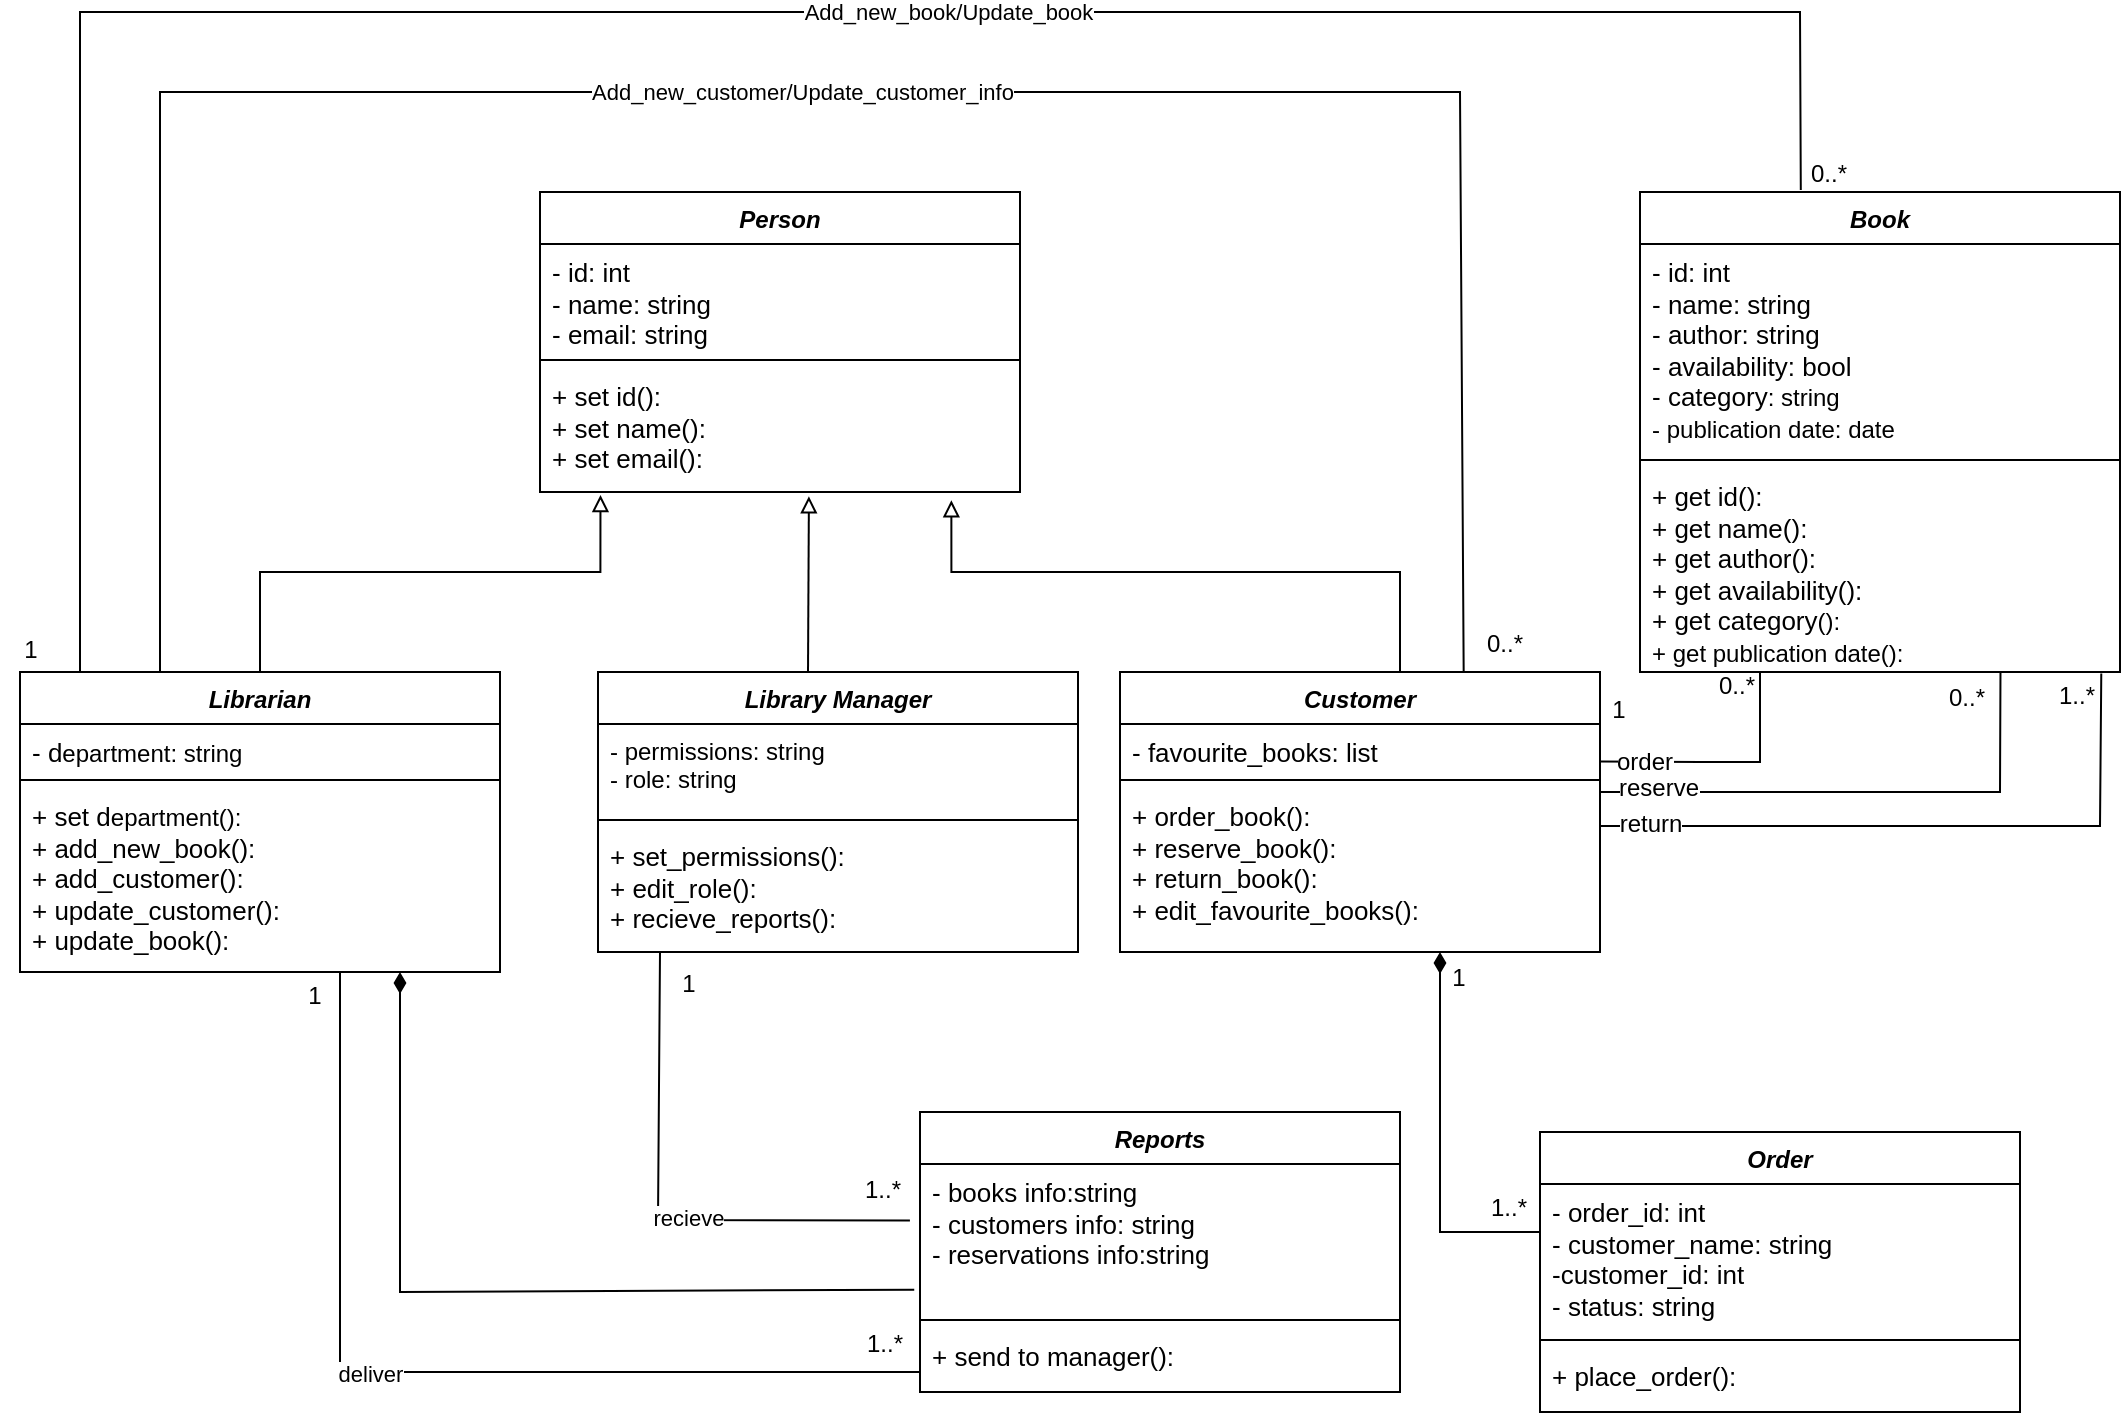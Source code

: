 <mxfile version="24.2.5" type="device">
  <diagram name="Page-1" id="64BdEkmv2L7eCBl4_PBW">
    <mxGraphModel dx="721" dy="359" grid="1" gridSize="10" guides="1" tooltips="1" connect="1" arrows="1" fold="1" page="1" pageScale="1" pageWidth="1169" pageHeight="827" math="0" shadow="0">
      <root>
        <mxCell id="0" />
        <mxCell id="1" parent="0" />
        <mxCell id="aCbMJu1DOej3NSSiqK0G-1" value="&lt;i&gt;Person&lt;/i&gt;" style="swimlane;fontStyle=1;align=center;verticalAlign=top;childLayout=stackLayout;horizontal=1;startSize=26;horizontalStack=0;resizeParent=1;resizeParentMax=0;resizeLast=0;collapsible=1;marginBottom=0;whiteSpace=wrap;html=1;" parent="1" vertex="1">
          <mxGeometry x="290" y="130" width="240" height="150" as="geometry">
            <mxRectangle x="470" y="170" width="80" height="30" as="alternateBounds" />
          </mxGeometry>
        </mxCell>
        <mxCell id="aCbMJu1DOej3NSSiqK0G-2" value="&lt;font style=&quot;font-size: 13px;&quot;&gt;- id: int&lt;/font&gt;&lt;div style=&quot;font-size: 13px;&quot;&gt;&lt;font style=&quot;font-size: 13px;&quot;&gt;- name: string&lt;/font&gt;&lt;/div&gt;&lt;div style=&quot;font-size: 13px;&quot;&gt;&lt;font style=&quot;font-size: 13px;&quot;&gt;- email: string&lt;/font&gt;&lt;/div&gt;" style="text;strokeColor=none;fillColor=none;align=left;verticalAlign=top;spacingLeft=4;spacingRight=4;overflow=hidden;rotatable=0;points=[[0,0.5],[1,0.5]];portConstraint=eastwest;whiteSpace=wrap;html=1;" parent="aCbMJu1DOej3NSSiqK0G-1" vertex="1">
          <mxGeometry y="26" width="240" height="54" as="geometry" />
        </mxCell>
        <mxCell id="aCbMJu1DOej3NSSiqK0G-3" value="" style="line;strokeWidth=1;fillColor=none;align=left;verticalAlign=middle;spacingTop=-1;spacingLeft=3;spacingRight=3;rotatable=0;labelPosition=right;points=[];portConstraint=eastwest;strokeColor=inherit;" parent="aCbMJu1DOej3NSSiqK0G-1" vertex="1">
          <mxGeometry y="80" width="240" height="8" as="geometry" />
        </mxCell>
        <mxCell id="aCbMJu1DOej3NSSiqK0G-4" value="&lt;font style=&quot;font-size: 13px;&quot;&gt;+ set id():&amp;nbsp;&lt;/font&gt;&lt;div style=&quot;font-size: 13px;&quot;&gt;&lt;font style=&quot;font-size: 13px;&quot;&gt;+ set name():&lt;/font&gt;&lt;/div&gt;&lt;div style=&quot;font-size: 13px;&quot;&gt;&lt;font style=&quot;font-size: 13px;&quot;&gt;+ set email():&lt;/font&gt;&lt;/div&gt;" style="text;strokeColor=none;fillColor=none;align=left;verticalAlign=top;spacingLeft=4;spacingRight=4;overflow=hidden;rotatable=0;points=[[0,0.5],[1,0.5]];portConstraint=eastwest;whiteSpace=wrap;html=1;" parent="aCbMJu1DOej3NSSiqK0G-1" vertex="1">
          <mxGeometry y="88" width="240" height="62" as="geometry" />
        </mxCell>
        <mxCell id="aCbMJu1DOej3NSSiqK0G-13" value="&lt;i&gt;Librarian&lt;/i&gt;" style="swimlane;fontStyle=1;align=center;verticalAlign=top;childLayout=stackLayout;horizontal=1;startSize=26;horizontalStack=0;resizeParent=1;resizeParentMax=0;resizeLast=0;collapsible=1;marginBottom=0;whiteSpace=wrap;html=1;" parent="1" vertex="1">
          <mxGeometry x="30" y="370" width="240" height="150" as="geometry">
            <mxRectangle x="470" y="170" width="80" height="30" as="alternateBounds" />
          </mxGeometry>
        </mxCell>
        <mxCell id="aCbMJu1DOej3NSSiqK0G-14" value="&lt;span style=&quot;font-size: 13px;&quot;&gt;- d&lt;/span&gt;epartment: string&amp;nbsp;" style="text;strokeColor=none;fillColor=none;align=left;verticalAlign=top;spacingLeft=4;spacingRight=4;overflow=hidden;rotatable=0;points=[[0,0.5],[1,0.5]];portConstraint=eastwest;whiteSpace=wrap;html=1;" parent="aCbMJu1DOej3NSSiqK0G-13" vertex="1">
          <mxGeometry y="26" width="240" height="24" as="geometry" />
        </mxCell>
        <mxCell id="aCbMJu1DOej3NSSiqK0G-15" value="" style="line;strokeWidth=1;fillColor=none;align=left;verticalAlign=middle;spacingTop=-1;spacingLeft=3;spacingRight=3;rotatable=0;labelPosition=right;points=[];portConstraint=eastwest;strokeColor=inherit;" parent="aCbMJu1DOej3NSSiqK0G-13" vertex="1">
          <mxGeometry y="50" width="240" height="8" as="geometry" />
        </mxCell>
        <mxCell id="aCbMJu1DOej3NSSiqK0G-16" value="&lt;span style=&quot;font-size: 13px;&quot;&gt;+ set&amp;nbsp;&lt;/span&gt;&lt;span style=&quot;font-size: 13px;&quot;&gt;d&lt;/span&gt;epartment():&lt;span style=&quot;font-size: 13px;&quot;&gt;&amp;nbsp;&lt;/span&gt;&lt;div&gt;&lt;span style=&quot;font-size: 13px;&quot;&gt;+ add_new_book():&lt;/span&gt;&lt;/div&gt;&lt;div&gt;&lt;span style=&quot;font-size: 13px;&quot;&gt;+ add_customer():&lt;/span&gt;&lt;/div&gt;&lt;div&gt;&lt;span style=&quot;font-size: 13px;&quot;&gt;+ update_customer():&lt;/span&gt;&lt;/div&gt;&lt;div&gt;&lt;span style=&quot;font-size: 13px;&quot;&gt;+ update_book():&lt;/span&gt;&lt;/div&gt;&lt;div&gt;&lt;br&gt;&lt;/div&gt;" style="text;strokeColor=none;fillColor=none;align=left;verticalAlign=top;spacingLeft=4;spacingRight=4;overflow=hidden;rotatable=0;points=[[0,0.5],[1,0.5]];portConstraint=eastwest;whiteSpace=wrap;html=1;" parent="aCbMJu1DOej3NSSiqK0G-13" vertex="1">
          <mxGeometry y="58" width="240" height="92" as="geometry" />
        </mxCell>
        <mxCell id="aCbMJu1DOej3NSSiqK0G-17" value="&lt;i&gt;Library Manager&lt;/i&gt;" style="swimlane;fontStyle=1;align=center;verticalAlign=top;childLayout=stackLayout;horizontal=1;startSize=26;horizontalStack=0;resizeParent=1;resizeParentMax=0;resizeLast=0;collapsible=1;marginBottom=0;whiteSpace=wrap;html=1;" parent="1" vertex="1">
          <mxGeometry x="319" y="370" width="240" height="140" as="geometry">
            <mxRectangle x="470" y="170" width="80" height="30" as="alternateBounds" />
          </mxGeometry>
        </mxCell>
        <mxCell id="aCbMJu1DOej3NSSiqK0G-18" value="- permissions: string&lt;div&gt;- role: string&lt;/div&gt;" style="text;strokeColor=none;fillColor=none;align=left;verticalAlign=top;spacingLeft=4;spacingRight=4;overflow=hidden;rotatable=0;points=[[0,0.5],[1,0.5]];portConstraint=eastwest;whiteSpace=wrap;html=1;" parent="aCbMJu1DOej3NSSiqK0G-17" vertex="1">
          <mxGeometry y="26" width="240" height="44" as="geometry" />
        </mxCell>
        <mxCell id="aCbMJu1DOej3NSSiqK0G-19" value="" style="line;strokeWidth=1;fillColor=none;align=left;verticalAlign=middle;spacingTop=-1;spacingLeft=3;spacingRight=3;rotatable=0;labelPosition=right;points=[];portConstraint=eastwest;strokeColor=inherit;" parent="aCbMJu1DOej3NSSiqK0G-17" vertex="1">
          <mxGeometry y="70" width="240" height="8" as="geometry" />
        </mxCell>
        <mxCell id="aCbMJu1DOej3NSSiqK0G-20" value="&lt;span style=&quot;font-size: 13px;&quot;&gt;+ set_permissions():&lt;/span&gt;&lt;div&gt;&lt;span style=&quot;font-size: 13px;&quot;&gt;+ edit_role():&lt;/span&gt;&lt;/div&gt;&lt;div&gt;&lt;span style=&quot;font-size: 13px;&quot;&gt;+ recieve_reports():&lt;/span&gt;&lt;/div&gt;" style="text;strokeColor=none;fillColor=none;align=left;verticalAlign=top;spacingLeft=4;spacingRight=4;overflow=hidden;rotatable=0;points=[[0,0.5],[1,0.5]];portConstraint=eastwest;whiteSpace=wrap;html=1;" parent="aCbMJu1DOej3NSSiqK0G-17" vertex="1">
          <mxGeometry y="78" width="240" height="62" as="geometry" />
        </mxCell>
        <mxCell id="aCbMJu1DOej3NSSiqK0G-35" value="" style="endArrow=block;html=1;rounded=0;jumpSize=6;endFill=0;entryX=0.621;entryY=1.035;entryDx=0;entryDy=0;entryPerimeter=0;strokeWidth=1;" parent="1" edge="1">
          <mxGeometry width="50" height="50" relative="1" as="geometry">
            <mxPoint x="424.0" y="370" as="sourcePoint" />
            <mxPoint x="424.46" y="282.17" as="targetPoint" />
          </mxGeometry>
        </mxCell>
        <mxCell id="aCbMJu1DOej3NSSiqK0G-38" style="edgeStyle=orthogonalEdgeStyle;rounded=0;orthogonalLoop=1;jettySize=auto;html=1;entryX=0.126;entryY=1.024;entryDx=0;entryDy=0;entryPerimeter=0;endArrow=block;endFill=0;" parent="1" source="aCbMJu1DOej3NSSiqK0G-13" target="aCbMJu1DOej3NSSiqK0G-4" edge="1">
          <mxGeometry relative="1" as="geometry">
            <Array as="points">
              <mxPoint x="150" y="320" />
              <mxPoint x="320" y="320" />
            </Array>
          </mxGeometry>
        </mxCell>
        <mxCell id="aCbMJu1DOej3NSSiqK0G-39" style="edgeStyle=orthogonalEdgeStyle;rounded=0;orthogonalLoop=1;jettySize=auto;html=1;entryX=0.857;entryY=1.067;entryDx=0;entryDy=0;entryPerimeter=0;endArrow=block;endFill=0;" parent="1" target="aCbMJu1DOej3NSSiqK0G-4" edge="1">
          <mxGeometry relative="1" as="geometry">
            <mxPoint x="720" y="370" as="sourcePoint" />
            <Array as="points">
              <mxPoint x="720" y="320" />
              <mxPoint x="496" y="320" />
            </Array>
          </mxGeometry>
        </mxCell>
        <mxCell id="aCbMJu1DOej3NSSiqK0G-41" value="&lt;i&gt;Customer&lt;/i&gt;" style="swimlane;fontStyle=1;align=center;verticalAlign=top;childLayout=stackLayout;horizontal=1;startSize=26;horizontalStack=0;resizeParent=1;resizeParentMax=0;resizeLast=0;collapsible=1;marginBottom=0;whiteSpace=wrap;html=1;" parent="1" vertex="1">
          <mxGeometry x="580" y="370" width="240" height="140" as="geometry">
            <mxRectangle x="470" y="170" width="80" height="30" as="alternateBounds" />
          </mxGeometry>
        </mxCell>
        <mxCell id="aCbMJu1DOej3NSSiqK0G-42" value="&lt;span style=&quot;font-size: 13px;&quot;&gt;- favourite_books: list&lt;/span&gt;" style="text;strokeColor=none;fillColor=none;align=left;verticalAlign=top;spacingLeft=4;spacingRight=4;overflow=hidden;rotatable=0;points=[[0,0.5],[1,0.5]];portConstraint=eastwest;whiteSpace=wrap;html=1;" parent="aCbMJu1DOej3NSSiqK0G-41" vertex="1">
          <mxGeometry y="26" width="240" height="24" as="geometry" />
        </mxCell>
        <mxCell id="aCbMJu1DOej3NSSiqK0G-43" value="" style="line;strokeWidth=1;fillColor=none;align=left;verticalAlign=middle;spacingTop=-1;spacingLeft=3;spacingRight=3;rotatable=0;labelPosition=right;points=[];portConstraint=eastwest;strokeColor=inherit;" parent="aCbMJu1DOej3NSSiqK0G-41" vertex="1">
          <mxGeometry y="50" width="240" height="8" as="geometry" />
        </mxCell>
        <mxCell id="aCbMJu1DOej3NSSiqK0G-44" value="&lt;span style=&quot;font-size: 13px;&quot;&gt;+ order_book():&lt;/span&gt;&lt;div&gt;&lt;span style=&quot;font-size: 13px;&quot;&gt;+ reserve_book():&lt;/span&gt;&lt;/div&gt;&lt;div&gt;&lt;span style=&quot;font-size: 13px;&quot;&gt;+ return_book():&lt;/span&gt;&lt;/div&gt;&lt;div&gt;&lt;span style=&quot;font-size: 13px;&quot;&gt;+ edit_favourite_books():&lt;/span&gt;&lt;/div&gt;" style="text;strokeColor=none;fillColor=none;align=left;verticalAlign=top;spacingLeft=4;spacingRight=4;overflow=hidden;rotatable=0;points=[[0,0.5],[1,0.5]];portConstraint=eastwest;whiteSpace=wrap;html=1;" parent="aCbMJu1DOej3NSSiqK0G-41" vertex="1">
          <mxGeometry y="58" width="240" height="82" as="geometry" />
        </mxCell>
        <mxCell id="aCbMJu1DOej3NSSiqK0G-45" value="&lt;i&gt;Book&lt;/i&gt;" style="swimlane;fontStyle=1;align=center;verticalAlign=top;childLayout=stackLayout;horizontal=1;startSize=26;horizontalStack=0;resizeParent=1;resizeParentMax=0;resizeLast=0;collapsible=1;marginBottom=0;whiteSpace=wrap;html=1;" parent="1" vertex="1">
          <mxGeometry x="840" y="130" width="240" height="240" as="geometry">
            <mxRectangle x="470" y="170" width="80" height="30" as="alternateBounds" />
          </mxGeometry>
        </mxCell>
        <mxCell id="aCbMJu1DOej3NSSiqK0G-46" value="&lt;font style=&quot;font-size: 13px;&quot;&gt;- id: int&lt;/font&gt;&lt;div style=&quot;font-size: 13px;&quot;&gt;&lt;font style=&quot;font-size: 13px;&quot;&gt;- name: string&lt;/font&gt;&lt;/div&gt;&lt;div style=&quot;font-size: 13px;&quot;&gt;&lt;font style=&quot;font-size: 13px;&quot;&gt;- author: string&lt;/font&gt;&lt;/div&gt;&lt;div style=&quot;font-size: 13px;&quot;&gt;&lt;font style=&quot;font-size: 13px;&quot;&gt;- availability: bool&lt;/font&gt;&lt;/div&gt;&lt;div style=&quot;font-size: 13px;&quot;&gt;&lt;span style=&quot;background-color: initial;&quot;&gt;- c&lt;/span&gt;ategory&lt;span style=&quot;background-color: initial; font-size: 12px;&quot;&gt;: string&amp;nbsp;&lt;/span&gt;&lt;/div&gt;&lt;div style=&quot;font-size: 13px;&quot;&gt;&lt;span style=&quot;background-color: initial; font-size: 12px;&quot;&gt;- p&lt;/span&gt;&lt;span style=&quot;background-color: initial; font-size: 12px;&quot;&gt;ublication date: date&lt;/span&gt;&lt;/div&gt;" style="text;strokeColor=none;fillColor=none;align=left;verticalAlign=top;spacingLeft=4;spacingRight=4;overflow=hidden;rotatable=0;points=[[0,0.5],[1,0.5]];portConstraint=eastwest;whiteSpace=wrap;html=1;" parent="aCbMJu1DOej3NSSiqK0G-45" vertex="1">
          <mxGeometry y="26" width="240" height="104" as="geometry" />
        </mxCell>
        <mxCell id="aCbMJu1DOej3NSSiqK0G-47" value="" style="line;strokeWidth=1;fillColor=none;align=left;verticalAlign=middle;spacingTop=-1;spacingLeft=3;spacingRight=3;rotatable=0;labelPosition=right;points=[];portConstraint=eastwest;strokeColor=inherit;" parent="aCbMJu1DOej3NSSiqK0G-45" vertex="1">
          <mxGeometry y="130" width="240" height="8" as="geometry" />
        </mxCell>
        <mxCell id="aCbMJu1DOej3NSSiqK0G-48" value="&lt;font style=&quot;font-size: 13px;&quot;&gt;+ get id():&amp;nbsp;&lt;/font&gt;&lt;div style=&quot;font-size: 13px;&quot;&gt;&lt;font style=&quot;font-size: 13px;&quot;&gt;+ get name():&lt;/font&gt;&lt;/div&gt;&lt;div style=&quot;font-size: 13px;&quot;&gt;&lt;font style=&quot;font-size: 13px;&quot;&gt;+ get author():&lt;/font&gt;&lt;/div&gt;&lt;div style=&quot;font-size: 13px;&quot;&gt;&lt;font style=&quot;font-size: 13px;&quot;&gt;+ get&amp;nbsp;&lt;/font&gt;&lt;span style=&quot;background-color: initial;&quot;&gt;availability():&lt;/span&gt;&lt;/div&gt;&lt;div style=&quot;font-size: 13px;&quot;&gt;&lt;span style=&quot;background-color: initial;&quot;&gt;+ get c&lt;/span&gt;ategory&lt;span style=&quot;background-color: initial; font-size: 12px;&quot;&gt;():&lt;/span&gt;&lt;/div&gt;&lt;div style=&quot;font-size: 13px;&quot;&gt;&lt;span style=&quot;background-color: initial; font-size: 12px;&quot;&gt;+ get p&lt;/span&gt;&lt;span style=&quot;background-color: initial; font-size: 12px;&quot;&gt;ublication date():&lt;/span&gt;&lt;/div&gt;" style="text;strokeColor=none;fillColor=none;align=left;verticalAlign=top;spacingLeft=4;spacingRight=4;overflow=hidden;rotatable=0;points=[[0,0.5],[1,0.5]];portConstraint=eastwest;whiteSpace=wrap;html=1;" parent="aCbMJu1DOej3NSSiqK0G-45" vertex="1">
          <mxGeometry y="138" width="240" height="102" as="geometry" />
        </mxCell>
        <mxCell id="aCbMJu1DOej3NSSiqK0G-49" value="&lt;i&gt;Order&lt;/i&gt;" style="swimlane;fontStyle=1;align=center;verticalAlign=top;childLayout=stackLayout;horizontal=1;startSize=26;horizontalStack=0;resizeParent=1;resizeParentMax=0;resizeLast=0;collapsible=1;marginBottom=0;whiteSpace=wrap;html=1;" parent="1" vertex="1">
          <mxGeometry x="790" y="600" width="240" height="140" as="geometry">
            <mxRectangle x="470" y="170" width="80" height="30" as="alternateBounds" />
          </mxGeometry>
        </mxCell>
        <mxCell id="aCbMJu1DOej3NSSiqK0G-50" value="&lt;span style=&quot;font-size: 13px;&quot;&gt;- order_id: int&lt;/span&gt;&lt;div&gt;&lt;span style=&quot;font-size: 13px;&quot;&gt;- customer_name: string&lt;/span&gt;&lt;/div&gt;&lt;div&gt;&lt;span style=&quot;font-size: 13px;&quot;&gt;-customer_id: int&lt;/span&gt;&lt;/div&gt;&lt;div&gt;&lt;span style=&quot;font-size: 13px;&quot;&gt;- status: string&amp;nbsp;&lt;/span&gt;&lt;/div&gt;" style="text;strokeColor=none;fillColor=none;align=left;verticalAlign=top;spacingLeft=4;spacingRight=4;overflow=hidden;rotatable=0;points=[[0,0.5],[1,0.5]];portConstraint=eastwest;whiteSpace=wrap;html=1;" parent="aCbMJu1DOej3NSSiqK0G-49" vertex="1">
          <mxGeometry y="26" width="240" height="74" as="geometry" />
        </mxCell>
        <mxCell id="aCbMJu1DOej3NSSiqK0G-51" value="" style="line;strokeWidth=1;fillColor=none;align=left;verticalAlign=middle;spacingTop=-1;spacingLeft=3;spacingRight=3;rotatable=0;labelPosition=right;points=[];portConstraint=eastwest;strokeColor=inherit;" parent="aCbMJu1DOej3NSSiqK0G-49" vertex="1">
          <mxGeometry y="100" width="240" height="8" as="geometry" />
        </mxCell>
        <mxCell id="aCbMJu1DOej3NSSiqK0G-52" value="&lt;span style=&quot;font-size: 13px;&quot;&gt;+ place_order():&lt;/span&gt;" style="text;strokeColor=none;fillColor=none;align=left;verticalAlign=top;spacingLeft=4;spacingRight=4;overflow=hidden;rotatable=0;points=[[0,0.5],[1,0.5]];portConstraint=eastwest;whiteSpace=wrap;html=1;" parent="aCbMJu1DOej3NSSiqK0G-49" vertex="1">
          <mxGeometry y="108" width="240" height="32" as="geometry" />
        </mxCell>
        <mxCell id="aCbMJu1DOej3NSSiqK0G-57" value="" style="endArrow=diamondThin;startArrow=none;endFill=1;startFill=0;endSize=8;html=1;labelBackgroundColor=none;rounded=0;" parent="1" edge="1">
          <mxGeometry width="160" relative="1" as="geometry">
            <mxPoint x="790" y="650" as="sourcePoint" />
            <mxPoint x="740" y="510" as="targetPoint" />
            <Array as="points">
              <mxPoint x="740" y="650" />
            </Array>
          </mxGeometry>
        </mxCell>
        <mxCell id="aCbMJu1DOej3NSSiqK0G-66" value="" style="endArrow=none;html=1;rounded=0;entryX=0.961;entryY=1.037;entryDx=0;entryDy=0;entryPerimeter=0;" parent="1" edge="1">
          <mxGeometry width="50" height="50" relative="1" as="geometry">
            <mxPoint x="820" y="447" as="sourcePoint" />
            <mxPoint x="1070.64" y="370.774" as="targetPoint" />
            <Array as="points">
              <mxPoint x="860" y="447" />
              <mxPoint x="970" y="447" />
              <mxPoint x="1030" y="447" />
              <mxPoint x="1060" y="447" />
              <mxPoint x="1070" y="447" />
            </Array>
          </mxGeometry>
        </mxCell>
        <mxCell id="aCbMJu1DOej3NSSiqK0G-74" value="return" style="edgeLabel;html=1;align=center;verticalAlign=middle;resizable=0;points=[];fontSize=12;" parent="aCbMJu1DOej3NSSiqK0G-66" vertex="1" connectable="0">
          <mxGeometry x="-0.875" relative="1" as="geometry">
            <mxPoint x="4" y="-1" as="offset" />
          </mxGeometry>
        </mxCell>
        <mxCell id="aCbMJu1DOej3NSSiqK0G-68" value="" style="endArrow=none;html=1;rounded=0;entryX=0.751;entryY=1.004;entryDx=0;entryDy=0;entryPerimeter=0;" parent="1" target="aCbMJu1DOej3NSSiqK0G-48" edge="1">
          <mxGeometry width="50" height="50" relative="1" as="geometry">
            <mxPoint x="820" y="430" as="sourcePoint" />
            <mxPoint x="900" y="430" as="targetPoint" />
            <Array as="points">
              <mxPoint x="920" y="430" />
              <mxPoint x="980" y="430" />
              <mxPoint x="1010" y="430" />
              <mxPoint x="1020" y="430" />
            </Array>
          </mxGeometry>
        </mxCell>
        <mxCell id="aCbMJu1DOej3NSSiqK0G-73" value="reserve" style="edgeLabel;html=1;align=center;verticalAlign=middle;resizable=0;points=[];fontSize=12;" parent="aCbMJu1DOej3NSSiqK0G-68" vertex="1" connectable="0">
          <mxGeometry x="-0.862" y="-1" relative="1" as="geometry">
            <mxPoint x="11" y="-3" as="offset" />
          </mxGeometry>
        </mxCell>
        <mxCell id="aCbMJu1DOej3NSSiqK0G-69" value="" style="endArrow=none;html=1;rounded=0;" parent="1" edge="1">
          <mxGeometry width="50" height="50" relative="1" as="geometry">
            <mxPoint x="820" y="414.7" as="sourcePoint" />
            <mxPoint x="900" y="370" as="targetPoint" />
            <Array as="points">
              <mxPoint x="870" y="415" />
              <mxPoint x="900" y="415" />
            </Array>
          </mxGeometry>
        </mxCell>
        <mxCell id="aCbMJu1DOej3NSSiqK0G-70" value="order" style="edgeLabel;html=1;align=center;verticalAlign=middle;resizable=0;points=[];fontSize=12;" parent="aCbMJu1DOej3NSSiqK0G-69" vertex="1" connectable="0">
          <mxGeometry x="-0.917" y="3" relative="1" as="geometry">
            <mxPoint x="17" y="3" as="offset" />
          </mxGeometry>
        </mxCell>
        <mxCell id="aCbMJu1DOej3NSSiqK0G-75" value="" style="endArrow=none;html=1;rounded=0;entryX=-0.021;entryY=0.381;entryDx=0;entryDy=0;entryPerimeter=0;" parent="1" target="eSUS-dn6l8ipVDEC-dCX-3" edge="1">
          <mxGeometry width="50" height="50" relative="1" as="geometry">
            <mxPoint x="350" y="510" as="sourcePoint" />
            <mxPoint x="440" y="630" as="targetPoint" />
            <Array as="points">
              <mxPoint x="349" y="644" />
            </Array>
          </mxGeometry>
        </mxCell>
        <mxCell id="aCbMJu1DOej3NSSiqK0G-76" value="recieve" style="edgeLabel;html=1;align=center;verticalAlign=middle;resizable=0;points=[];container=0;" parent="aCbMJu1DOej3NSSiqK0G-75" vertex="1" connectable="0">
          <mxGeometry x="-0.051" relative="1" as="geometry">
            <mxPoint x="15" y="9" as="offset" />
          </mxGeometry>
        </mxCell>
        <mxCell id="eSUS-dn6l8ipVDEC-dCX-2" value="&lt;i&gt;Reports&lt;/i&gt;" style="swimlane;fontStyle=1;align=center;verticalAlign=top;childLayout=stackLayout;horizontal=1;startSize=26;horizontalStack=0;resizeParent=1;resizeParentMax=0;resizeLast=0;collapsible=1;marginBottom=0;whiteSpace=wrap;html=1;" parent="1" vertex="1">
          <mxGeometry x="480" y="590" width="240" height="140" as="geometry">
            <mxRectangle x="470" y="170" width="80" height="30" as="alternateBounds" />
          </mxGeometry>
        </mxCell>
        <mxCell id="eSUS-dn6l8ipVDEC-dCX-3" value="&lt;span style=&quot;font-size: 13px;&quot;&gt;- books info:string&lt;/span&gt;&lt;div&gt;&lt;span style=&quot;font-size: 13px;&quot;&gt;- customers info: string&amp;nbsp;&lt;/span&gt;&lt;/div&gt;&lt;div&gt;&lt;span style=&quot;font-size: 13px;&quot;&gt;- reservations info:string&amp;nbsp;&lt;/span&gt;&lt;/div&gt;" style="text;strokeColor=none;fillColor=none;align=left;verticalAlign=top;spacingLeft=4;spacingRight=4;overflow=hidden;rotatable=0;points=[[0,0.5],[1,0.5]];portConstraint=eastwest;whiteSpace=wrap;html=1;" parent="eSUS-dn6l8ipVDEC-dCX-2" vertex="1">
          <mxGeometry y="26" width="240" height="74" as="geometry" />
        </mxCell>
        <mxCell id="eSUS-dn6l8ipVDEC-dCX-4" value="" style="line;strokeWidth=1;fillColor=none;align=left;verticalAlign=middle;spacingTop=-1;spacingLeft=3;spacingRight=3;rotatable=0;labelPosition=right;points=[];portConstraint=eastwest;strokeColor=inherit;" parent="eSUS-dn6l8ipVDEC-dCX-2" vertex="1">
          <mxGeometry y="100" width="240" height="8" as="geometry" />
        </mxCell>
        <mxCell id="eSUS-dn6l8ipVDEC-dCX-5" value="&lt;span style=&quot;font-size: 13px;&quot;&gt;+ send to manager():&lt;/span&gt;" style="text;strokeColor=none;fillColor=none;align=left;verticalAlign=top;spacingLeft=4;spacingRight=4;overflow=hidden;rotatable=0;points=[[0,0.5],[1,0.5]];portConstraint=eastwest;whiteSpace=wrap;html=1;" parent="eSUS-dn6l8ipVDEC-dCX-2" vertex="1">
          <mxGeometry y="108" width="240" height="32" as="geometry" />
        </mxCell>
        <mxCell id="eSUS-dn6l8ipVDEC-dCX-8" value="" style="endArrow=none;html=1;rounded=0;" parent="1" edge="1">
          <mxGeometry width="50" height="50" relative="1" as="geometry">
            <mxPoint x="190" y="520" as="sourcePoint" />
            <mxPoint x="480" y="720" as="targetPoint" />
            <Array as="points">
              <mxPoint x="190" y="720" />
              <mxPoint x="340" y="720" />
            </Array>
          </mxGeometry>
        </mxCell>
        <mxCell id="eSUS-dn6l8ipVDEC-dCX-9" value="deliver" style="edgeLabel;html=1;align=center;verticalAlign=middle;resizable=0;points=[];" parent="eSUS-dn6l8ipVDEC-dCX-8" vertex="1" connectable="0">
          <mxGeometry x="-0.149" y="1" relative="1" as="geometry">
            <mxPoint x="6" y="2" as="offset" />
          </mxGeometry>
        </mxCell>
        <mxCell id="eSUS-dn6l8ipVDEC-dCX-11" value="" style="endArrow=diamondThin;startArrow=none;endFill=1;startFill=0;endSize=8;html=1;labelBackgroundColor=none;rounded=0;exitX=-0.012;exitY=0.849;exitDx=0;exitDy=0;exitPerimeter=0;" parent="1" source="eSUS-dn6l8ipVDEC-dCX-3" edge="1">
          <mxGeometry width="160" relative="1" as="geometry">
            <mxPoint x="460" y="660" as="sourcePoint" />
            <mxPoint x="220" y="520" as="targetPoint" />
            <Array as="points">
              <mxPoint x="220" y="680" />
            </Array>
          </mxGeometry>
        </mxCell>
        <mxCell id="eSUS-dn6l8ipVDEC-dCX-12" value="" style="endArrow=none;html=1;rounded=0;entryX=0.335;entryY=-0.004;entryDx=0;entryDy=0;entryPerimeter=0;" parent="1" target="aCbMJu1DOej3NSSiqK0G-45" edge="1">
          <mxGeometry width="50" height="50" relative="1" as="geometry">
            <mxPoint x="60" y="370" as="sourcePoint" />
            <mxPoint x="920" y="120" as="targetPoint" />
            <Array as="points">
              <mxPoint x="60" y="40" />
              <mxPoint x="340" y="40" />
              <mxPoint x="580" y="40" />
              <mxPoint x="750" y="40" />
              <mxPoint x="840" y="40" />
              <mxPoint x="920" y="40" />
            </Array>
          </mxGeometry>
        </mxCell>
        <mxCell id="eSUS-dn6l8ipVDEC-dCX-13" value="Add_new_book/Update_book" style="edgeLabel;html=1;align=center;verticalAlign=middle;resizable=0;points=[];" parent="eSUS-dn6l8ipVDEC-dCX-12" vertex="1" connectable="0">
          <mxGeometry x="0.195" y="-3" relative="1" as="geometry">
            <mxPoint y="-3" as="offset" />
          </mxGeometry>
        </mxCell>
        <mxCell id="eSUS-dn6l8ipVDEC-dCX-14" value="" style="endArrow=none;html=1;rounded=0;entryX=0.716;entryY=-0.001;entryDx=0;entryDy=0;entryPerimeter=0;" parent="1" target="aCbMJu1DOej3NSSiqK0G-41" edge="1">
          <mxGeometry width="50" height="50" relative="1" as="geometry">
            <mxPoint x="100" y="370" as="sourcePoint" />
            <mxPoint x="760" y="360" as="targetPoint" />
            <Array as="points">
              <mxPoint x="100" y="80" />
              <mxPoint x="590" y="80" />
              <mxPoint x="750" y="80" />
            </Array>
          </mxGeometry>
        </mxCell>
        <mxCell id="eSUS-dn6l8ipVDEC-dCX-15" value="Add_new_customer/Update_customer_info" style="edgeLabel;html=1;align=center;verticalAlign=middle;resizable=0;points=[];" parent="eSUS-dn6l8ipVDEC-dCX-14" vertex="1" connectable="0">
          <mxGeometry x="0.019" y="-4" relative="1" as="geometry">
            <mxPoint x="-16" y="-4" as="offset" />
          </mxGeometry>
        </mxCell>
        <mxCell id="eSUS-dn6l8ipVDEC-dCX-18" value="1" style="text;html=1;align=center;verticalAlign=middle;resizable=0;points=[];autosize=1;strokeColor=none;fillColor=none;" parent="1" vertex="1">
          <mxGeometry x="734" y="508" width="30" height="30" as="geometry" />
        </mxCell>
        <mxCell id="eSUS-dn6l8ipVDEC-dCX-19" value="1..*" style="text;html=1;align=center;verticalAlign=middle;resizable=0;points=[];autosize=1;strokeColor=none;fillColor=none;" parent="1" vertex="1">
          <mxGeometry x="754" y="623" width="40" height="30" as="geometry" />
        </mxCell>
        <mxCell id="eSUS-dn6l8ipVDEC-dCX-20" value="1..*" style="text;html=1;align=center;verticalAlign=middle;resizable=0;points=[];autosize=1;strokeColor=none;fillColor=none;" parent="1" vertex="1">
          <mxGeometry x="441" y="614" width="40" height="30" as="geometry" />
        </mxCell>
        <mxCell id="eSUS-dn6l8ipVDEC-dCX-21" value="1" style="text;html=1;align=center;verticalAlign=middle;resizable=0;points=[];autosize=1;strokeColor=none;fillColor=none;" parent="1" vertex="1">
          <mxGeometry x="349" y="511" width="30" height="30" as="geometry" />
        </mxCell>
        <mxCell id="eSUS-dn6l8ipVDEC-dCX-22" value="1" style="text;html=1;align=center;verticalAlign=middle;resizable=0;points=[];autosize=1;strokeColor=none;fillColor=none;" parent="1" vertex="1">
          <mxGeometry x="814" y="374" width="30" height="30" as="geometry" />
        </mxCell>
        <mxCell id="eSUS-dn6l8ipVDEC-dCX-25" value="0..*" style="text;html=1;align=center;verticalAlign=middle;resizable=0;points=[];autosize=1;strokeColor=none;fillColor=none;" parent="1" vertex="1">
          <mxGeometry x="868" y="362" width="40" height="30" as="geometry" />
        </mxCell>
        <mxCell id="eSUS-dn6l8ipVDEC-dCX-26" value="0..*" style="text;html=1;align=center;verticalAlign=middle;resizable=0;points=[];autosize=1;strokeColor=none;fillColor=none;" parent="1" vertex="1">
          <mxGeometry x="983" y="368" width="40" height="30" as="geometry" />
        </mxCell>
        <mxCell id="eSUS-dn6l8ipVDEC-dCX-27" value="1..*" style="text;html=1;align=center;verticalAlign=middle;resizable=0;points=[];autosize=1;strokeColor=none;fillColor=none;" parent="1" vertex="1">
          <mxGeometry x="1038" y="367" width="40" height="30" as="geometry" />
        </mxCell>
        <mxCell id="eSUS-dn6l8ipVDEC-dCX-28" value="1..*" style="text;html=1;align=center;verticalAlign=middle;resizable=0;points=[];autosize=1;strokeColor=none;fillColor=none;" parent="1" vertex="1">
          <mxGeometry x="442" y="691" width="40" height="30" as="geometry" />
        </mxCell>
        <mxCell id="eSUS-dn6l8ipVDEC-dCX-29" value="1" style="text;html=1;align=center;verticalAlign=middle;resizable=0;points=[];autosize=1;strokeColor=none;fillColor=none;" parent="1" vertex="1">
          <mxGeometry x="162" y="517" width="30" height="30" as="geometry" />
        </mxCell>
        <mxCell id="eSUS-dn6l8ipVDEC-dCX-30" value="1" style="text;html=1;align=center;verticalAlign=middle;resizable=0;points=[];autosize=1;strokeColor=none;fillColor=none;" parent="1" vertex="1">
          <mxGeometry x="20" y="344" width="30" height="30" as="geometry" />
        </mxCell>
        <mxCell id="eSUS-dn6l8ipVDEC-dCX-31" value="0..*" style="text;html=1;align=center;verticalAlign=middle;resizable=0;points=[];autosize=1;strokeColor=none;fillColor=none;" parent="1" vertex="1">
          <mxGeometry x="752" y="341" width="40" height="30" as="geometry" />
        </mxCell>
        <mxCell id="eSUS-dn6l8ipVDEC-dCX-32" value="0..*" style="text;html=1;align=center;verticalAlign=middle;resizable=0;points=[];autosize=1;strokeColor=none;fillColor=none;" parent="1" vertex="1">
          <mxGeometry x="914" y="106" width="40" height="30" as="geometry" />
        </mxCell>
      </root>
    </mxGraphModel>
  </diagram>
</mxfile>
